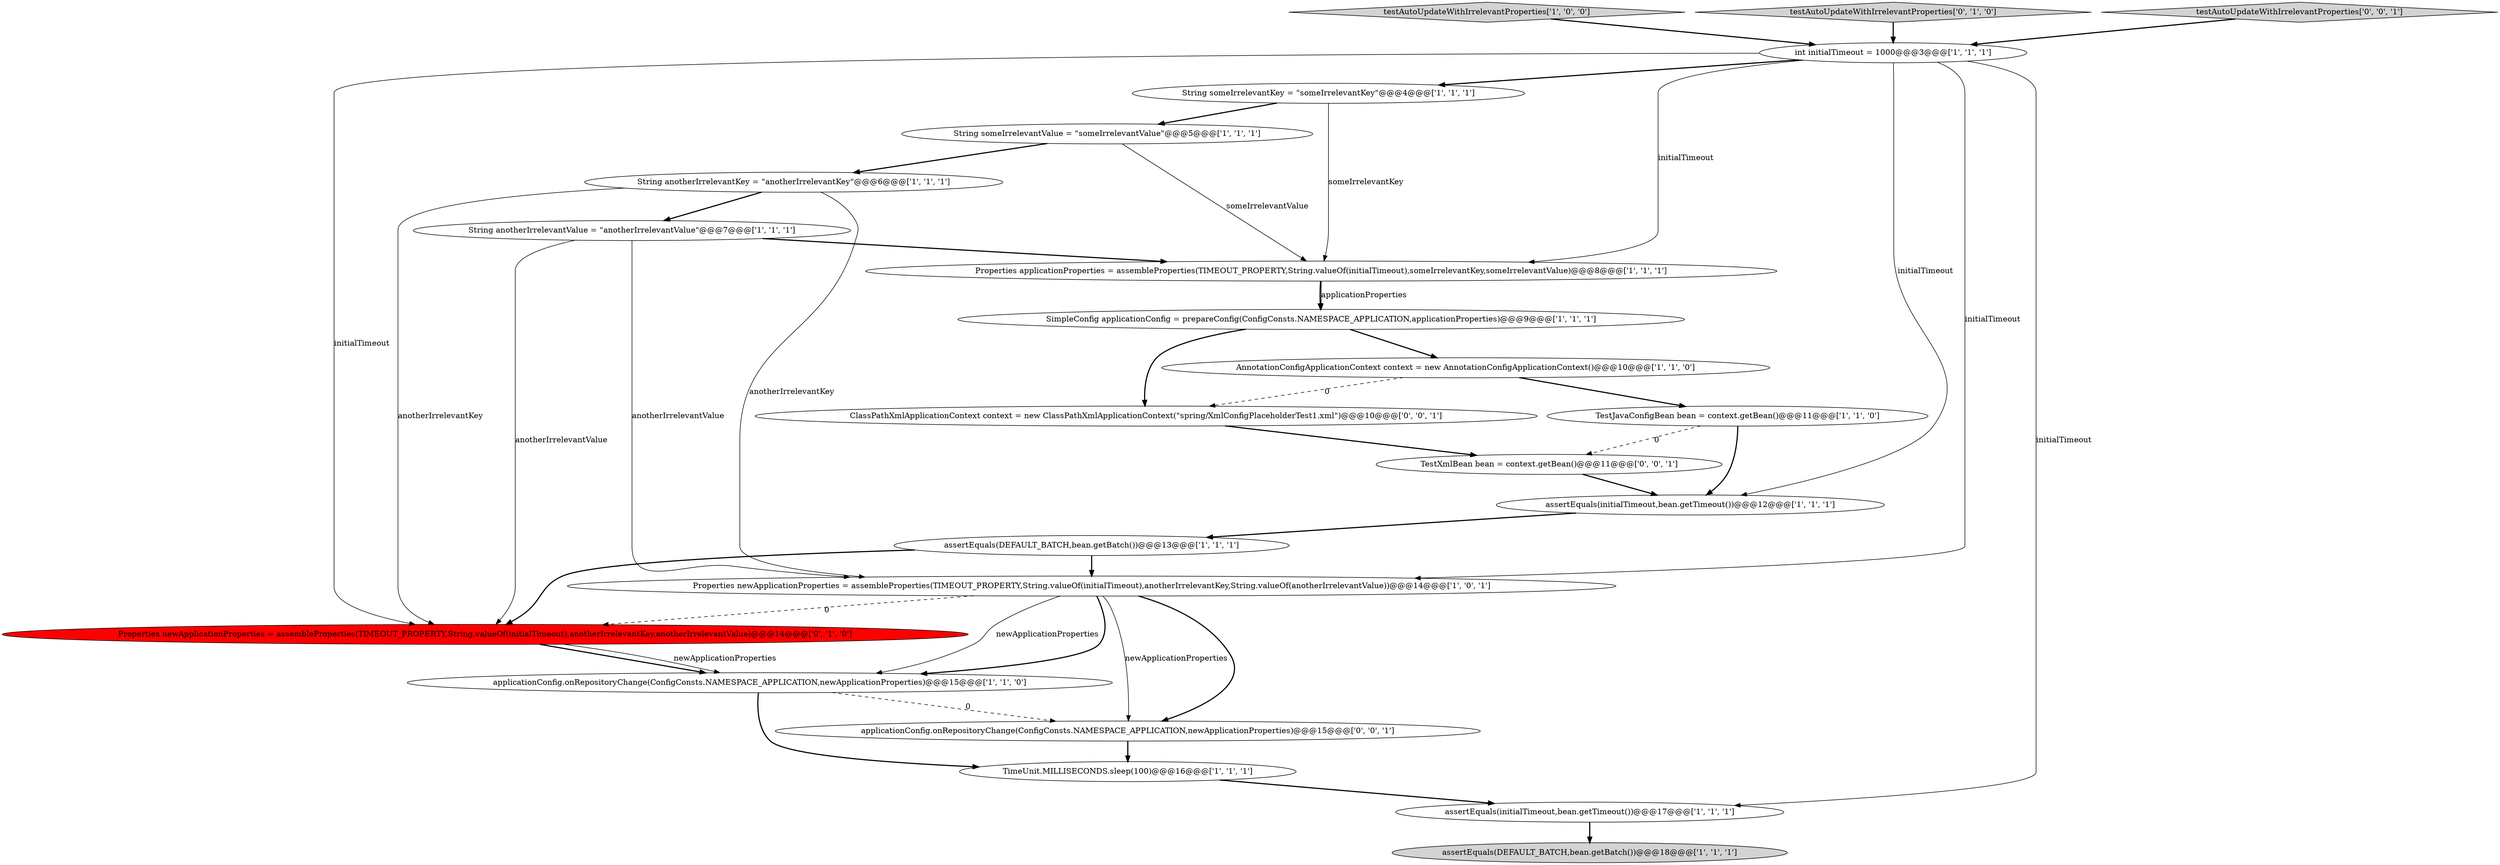 digraph {
5 [style = filled, label = "assertEquals(DEFAULT_BATCH,bean.getBatch())@@@13@@@['1', '1', '1']", fillcolor = white, shape = ellipse image = "AAA0AAABBB1BBB"];
13 [style = filled, label = "testAutoUpdateWithIrrelevantProperties['1', '0', '0']", fillcolor = lightgray, shape = diamond image = "AAA0AAABBB1BBB"];
11 [style = filled, label = "assertEquals(initialTimeout,bean.getTimeout())@@@12@@@['1', '1', '1']", fillcolor = white, shape = ellipse image = "AAA0AAABBB1BBB"];
17 [style = filled, label = "Properties newApplicationProperties = assembleProperties(TIMEOUT_PROPERTY,String.valueOf(initialTimeout),anotherIrrelevantKey,anotherIrrelevantValue)@@@14@@@['0', '1', '0']", fillcolor = red, shape = ellipse image = "AAA1AAABBB2BBB"];
0 [style = filled, label = "String anotherIrrelevantKey = \"anotherIrrelevantKey\"@@@6@@@['1', '1', '1']", fillcolor = white, shape = ellipse image = "AAA0AAABBB1BBB"];
8 [style = filled, label = "Properties newApplicationProperties = assembleProperties(TIMEOUT_PROPERTY,String.valueOf(initialTimeout),anotherIrrelevantKey,String.valueOf(anotherIrrelevantValue))@@@14@@@['1', '0', '1']", fillcolor = white, shape = ellipse image = "AAA0AAABBB1BBB"];
18 [style = filled, label = "testAutoUpdateWithIrrelevantProperties['0', '1', '0']", fillcolor = lightgray, shape = diamond image = "AAA0AAABBB2BBB"];
3 [style = filled, label = "SimpleConfig applicationConfig = prepareConfig(ConfigConsts.NAMESPACE_APPLICATION,applicationProperties)@@@9@@@['1', '1', '1']", fillcolor = white, shape = ellipse image = "AAA0AAABBB1BBB"];
10 [style = filled, label = "TestJavaConfigBean bean = context.getBean()@@@11@@@['1', '1', '0']", fillcolor = white, shape = ellipse image = "AAA0AAABBB1BBB"];
12 [style = filled, label = "String someIrrelevantKey = \"someIrrelevantKey\"@@@4@@@['1', '1', '1']", fillcolor = white, shape = ellipse image = "AAA0AAABBB1BBB"];
4 [style = filled, label = "Properties applicationProperties = assembleProperties(TIMEOUT_PROPERTY,String.valueOf(initialTimeout),someIrrelevantKey,someIrrelevantValue)@@@8@@@['1', '1', '1']", fillcolor = white, shape = ellipse image = "AAA0AAABBB1BBB"];
14 [style = filled, label = "String someIrrelevantValue = \"someIrrelevantValue\"@@@5@@@['1', '1', '1']", fillcolor = white, shape = ellipse image = "AAA0AAABBB1BBB"];
9 [style = filled, label = "applicationConfig.onRepositoryChange(ConfigConsts.NAMESPACE_APPLICATION,newApplicationProperties)@@@15@@@['1', '1', '0']", fillcolor = white, shape = ellipse image = "AAA0AAABBB1BBB"];
15 [style = filled, label = "TimeUnit.MILLISECONDS.sleep(100)@@@16@@@['1', '1', '1']", fillcolor = white, shape = ellipse image = "AAA0AAABBB1BBB"];
7 [style = filled, label = "String anotherIrrelevantValue = \"anotherIrrelevantValue\"@@@7@@@['1', '1', '1']", fillcolor = white, shape = ellipse image = "AAA0AAABBB1BBB"];
16 [style = filled, label = "assertEquals(DEFAULT_BATCH,bean.getBatch())@@@18@@@['1', '1', '1']", fillcolor = lightgray, shape = ellipse image = "AAA0AAABBB1BBB"];
21 [style = filled, label = "testAutoUpdateWithIrrelevantProperties['0', '0', '1']", fillcolor = lightgray, shape = diamond image = "AAA0AAABBB3BBB"];
1 [style = filled, label = "AnnotationConfigApplicationContext context = new AnnotationConfigApplicationContext()@@@10@@@['1', '1', '0']", fillcolor = white, shape = ellipse image = "AAA0AAABBB1BBB"];
20 [style = filled, label = "ClassPathXmlApplicationContext context = new ClassPathXmlApplicationContext(\"spring/XmlConfigPlaceholderTest1.xml\")@@@10@@@['0', '0', '1']", fillcolor = white, shape = ellipse image = "AAA0AAABBB3BBB"];
22 [style = filled, label = "applicationConfig.onRepositoryChange(ConfigConsts.NAMESPACE_APPLICATION,newApplicationProperties)@@@15@@@['0', '0', '1']", fillcolor = white, shape = ellipse image = "AAA0AAABBB3BBB"];
19 [style = filled, label = "TestXmlBean bean = context.getBean()@@@11@@@['0', '0', '1']", fillcolor = white, shape = ellipse image = "AAA0AAABBB3BBB"];
2 [style = filled, label = "int initialTimeout = 1000@@@3@@@['1', '1', '1']", fillcolor = white, shape = ellipse image = "AAA0AAABBB1BBB"];
6 [style = filled, label = "assertEquals(initialTimeout,bean.getTimeout())@@@17@@@['1', '1', '1']", fillcolor = white, shape = ellipse image = "AAA0AAABBB1BBB"];
2->17 [style = solid, label="initialTimeout"];
4->3 [style = bold, label=""];
5->8 [style = bold, label=""];
8->22 [style = solid, label="newApplicationProperties"];
22->15 [style = bold, label=""];
3->1 [style = bold, label=""];
7->8 [style = solid, label="anotherIrrelevantValue"];
10->19 [style = dashed, label="0"];
4->3 [style = solid, label="applicationProperties"];
17->9 [style = bold, label=""];
12->4 [style = solid, label="someIrrelevantKey"];
2->4 [style = solid, label="initialTimeout"];
14->4 [style = solid, label="someIrrelevantValue"];
19->11 [style = bold, label=""];
15->6 [style = bold, label=""];
9->22 [style = dashed, label="0"];
7->4 [style = bold, label=""];
18->2 [style = bold, label=""];
5->17 [style = bold, label=""];
2->12 [style = bold, label=""];
8->22 [style = bold, label=""];
21->2 [style = bold, label=""];
0->7 [style = bold, label=""];
1->20 [style = dashed, label="0"];
7->17 [style = solid, label="anotherIrrelevantValue"];
11->5 [style = bold, label=""];
3->20 [style = bold, label=""];
2->8 [style = solid, label="initialTimeout"];
14->0 [style = bold, label=""];
17->9 [style = solid, label="newApplicationProperties"];
0->8 [style = solid, label="anotherIrrelevantKey"];
6->16 [style = bold, label=""];
9->15 [style = bold, label=""];
8->9 [style = solid, label="newApplicationProperties"];
2->6 [style = solid, label="initialTimeout"];
12->14 [style = bold, label=""];
8->9 [style = bold, label=""];
8->17 [style = dashed, label="0"];
0->17 [style = solid, label="anotherIrrelevantKey"];
20->19 [style = bold, label=""];
1->10 [style = bold, label=""];
2->11 [style = solid, label="initialTimeout"];
13->2 [style = bold, label=""];
10->11 [style = bold, label=""];
}
